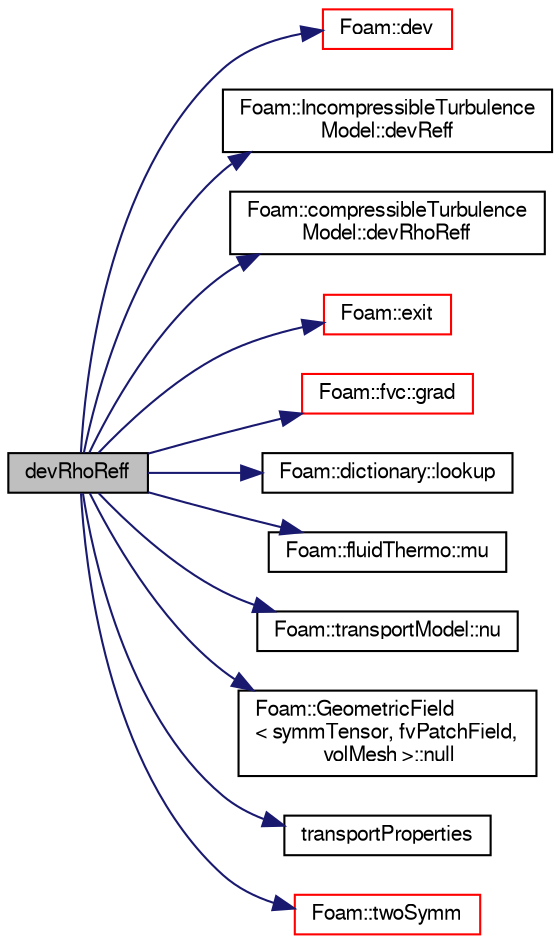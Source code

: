 digraph "devRhoReff"
{
  bgcolor="transparent";
  edge [fontname="FreeSans",fontsize="10",labelfontname="FreeSans",labelfontsize="10"];
  node [fontname="FreeSans",fontsize="10",shape=record];
  rankdir="LR";
  Node1 [label="devRhoReff",height=0.2,width=0.4,color="black", fillcolor="grey75", style="filled" fontcolor="black"];
  Node1 -> Node2 [color="midnightblue",fontsize="10",style="solid",fontname="FreeSans"];
  Node2 [label="Foam::dev",height=0.2,width=0.4,color="red",URL="$a10237.html#a042ede1d98e91923a7cc5e14e9f86854"];
  Node1 -> Node3 [color="midnightblue",fontsize="10",style="solid",fontname="FreeSans"];
  Node3 [label="Foam::IncompressibleTurbulence\lModel::devReff",height=0.2,width=0.4,color="black",URL="$a01016.html#a19de497f4ba8935baec59f64ef71fcd5",tooltip="Return the effective stress tensor. "];
  Node1 -> Node4 [color="midnightblue",fontsize="10",style="solid",fontname="FreeSans"];
  Node4 [label="Foam::compressibleTurbulence\lModel::devRhoReff",height=0.2,width=0.4,color="black",URL="$a00326.html#a496050215c3d9dae5f127566bef25f44",tooltip="Return the effective stress tensor including the laminar stress. "];
  Node1 -> Node5 [color="midnightblue",fontsize="10",style="solid",fontname="FreeSans"];
  Node5 [label="Foam::exit",height=0.2,width=0.4,color="red",URL="$a10237.html#a06ca7250d8e89caf05243ec094843642"];
  Node1 -> Node6 [color="midnightblue",fontsize="10",style="solid",fontname="FreeSans"];
  Node6 [label="Foam::fvc::grad",height=0.2,width=0.4,color="red",URL="$a10271.html#a7c00ec90ecc15ed3005255e42c52827a"];
  Node1 -> Node7 [color="midnightblue",fontsize="10",style="solid",fontname="FreeSans"];
  Node7 [label="Foam::dictionary::lookup",height=0.2,width=0.4,color="black",URL="$a00502.html#a8baab402d653d6e789f67c57e23a5b59",tooltip="Find and return an entry data stream. "];
  Node1 -> Node8 [color="midnightblue",fontsize="10",style="solid",fontname="FreeSans"];
  Node8 [label="Foam::fluidThermo::mu",height=0.2,width=0.4,color="black",URL="$a00821.html#a23c6620f30e86b467099c440aa13665a",tooltip="Dynamic viscosity of mixture [kg/m/s]. "];
  Node1 -> Node9 [color="midnightblue",fontsize="10",style="solid",fontname="FreeSans"];
  Node9 [label="Foam::transportModel::nu",height=0.2,width=0.4,color="black",URL="$a02593.html#ad5f81fcd6f7d0ddad1a5fe2a8f08bb3f",tooltip="Return the laminar viscosity. "];
  Node1 -> Node10 [color="midnightblue",fontsize="10",style="solid",fontname="FreeSans"];
  Node10 [label="Foam::GeometricField\l\< symmTensor, fvPatchField,\l volMesh \>::null",height=0.2,width=0.4,color="black",URL="$a00896.html#ac8e78b2b70fc0c890aedf7cde2c712f1",tooltip="Return a null geometric field. "];
  Node1 -> Node11 [color="midnightblue",fontsize="10",style="solid",fontname="FreeSans"];
  Node11 [label="transportProperties",height=0.2,width=0.4,color="black",URL="$a09634.html#a7bf582db86c41fa785d2cb6ec969de6c"];
  Node1 -> Node12 [color="midnightblue",fontsize="10",style="solid",fontname="FreeSans"];
  Node12 [label="Foam::twoSymm",height=0.2,width=0.4,color="red",URL="$a10237.html#a446550beb700669a32e76d9b87d5e043"];
}
